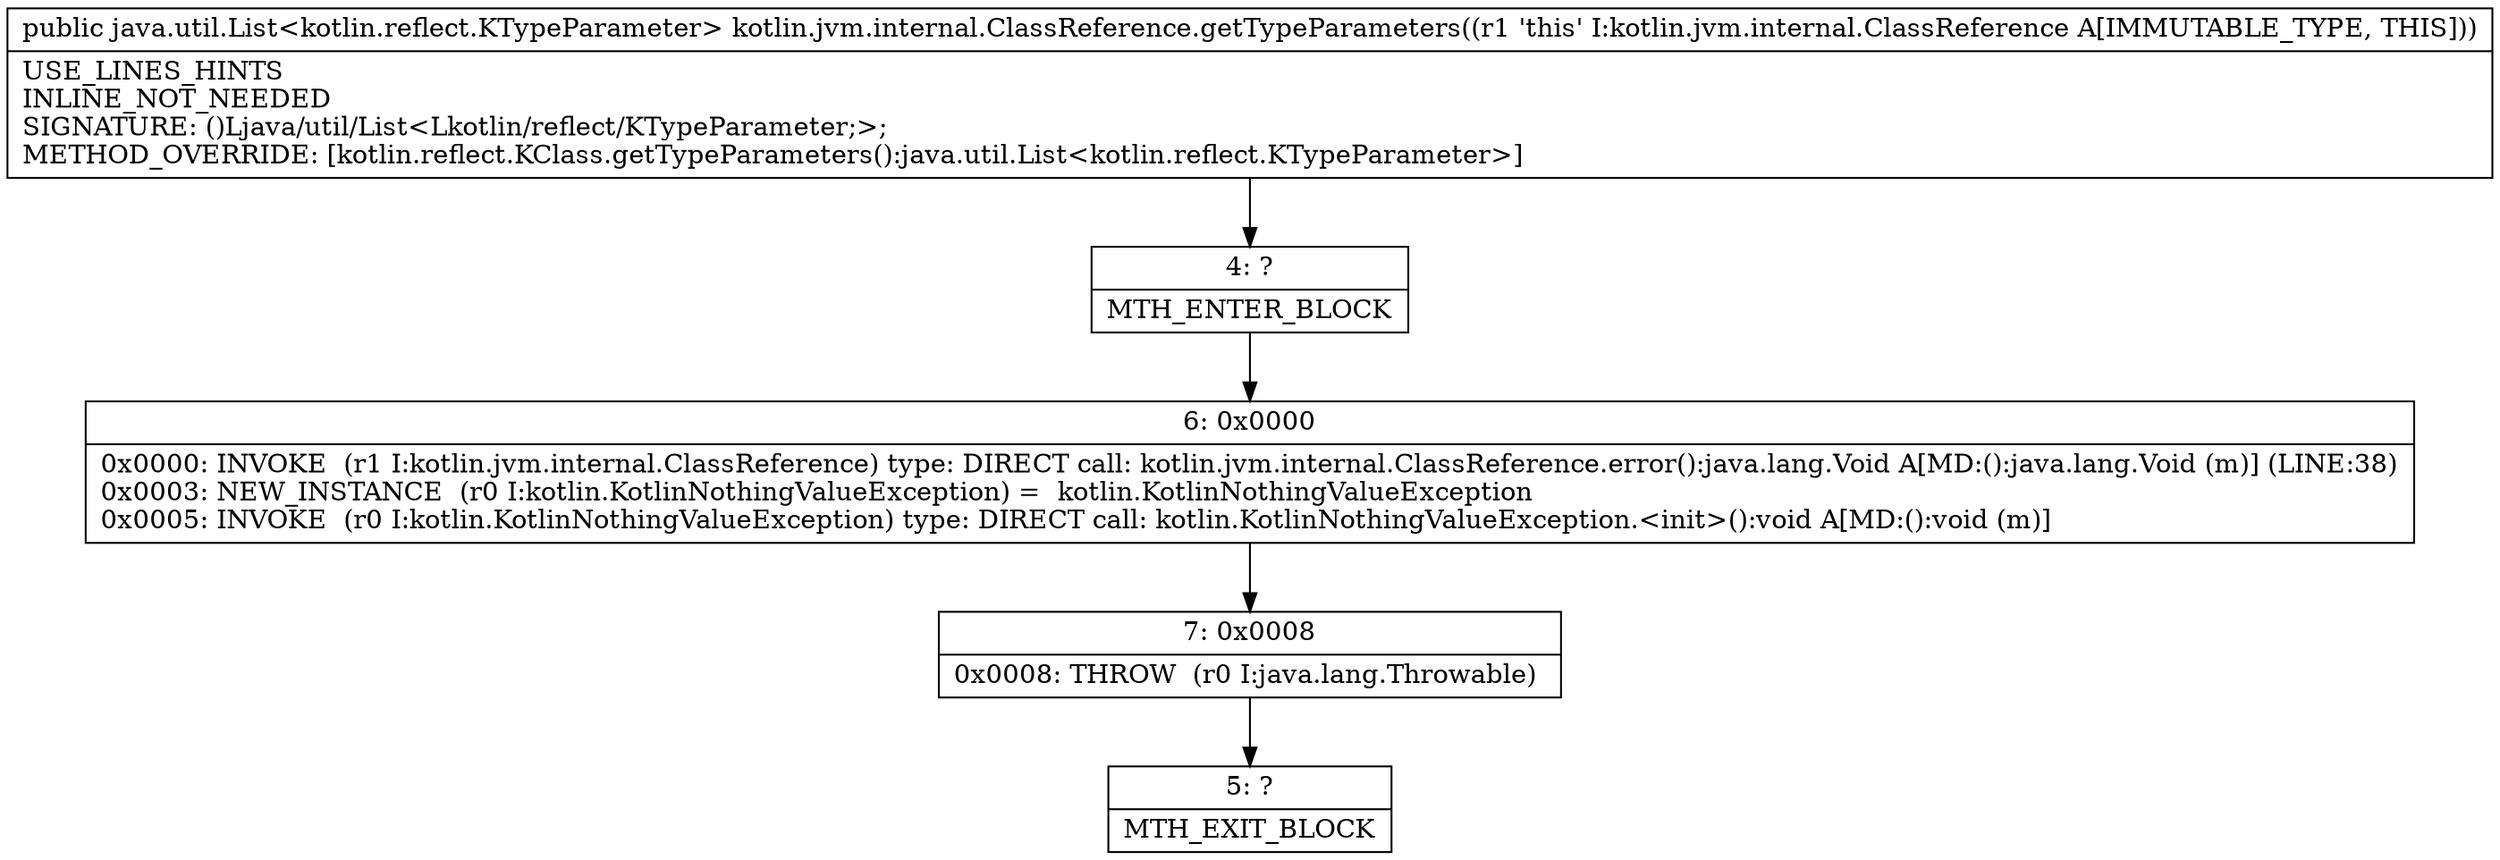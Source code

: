 digraph "CFG forkotlin.jvm.internal.ClassReference.getTypeParameters()Ljava\/util\/List;" {
Node_4 [shape=record,label="{4\:\ ?|MTH_ENTER_BLOCK\l}"];
Node_6 [shape=record,label="{6\:\ 0x0000|0x0000: INVOKE  (r1 I:kotlin.jvm.internal.ClassReference) type: DIRECT call: kotlin.jvm.internal.ClassReference.error():java.lang.Void A[MD:():java.lang.Void (m)] (LINE:38)\l0x0003: NEW_INSTANCE  (r0 I:kotlin.KotlinNothingValueException) =  kotlin.KotlinNothingValueException \l0x0005: INVOKE  (r0 I:kotlin.KotlinNothingValueException) type: DIRECT call: kotlin.KotlinNothingValueException.\<init\>():void A[MD:():void (m)]\l}"];
Node_7 [shape=record,label="{7\:\ 0x0008|0x0008: THROW  (r0 I:java.lang.Throwable) \l}"];
Node_5 [shape=record,label="{5\:\ ?|MTH_EXIT_BLOCK\l}"];
MethodNode[shape=record,label="{public java.util.List\<kotlin.reflect.KTypeParameter\> kotlin.jvm.internal.ClassReference.getTypeParameters((r1 'this' I:kotlin.jvm.internal.ClassReference A[IMMUTABLE_TYPE, THIS]))  | USE_LINES_HINTS\lINLINE_NOT_NEEDED\lSIGNATURE: ()Ljava\/util\/List\<Lkotlin\/reflect\/KTypeParameter;\>;\lMETHOD_OVERRIDE: [kotlin.reflect.KClass.getTypeParameters():java.util.List\<kotlin.reflect.KTypeParameter\>]\l}"];
MethodNode -> Node_4;Node_4 -> Node_6;
Node_6 -> Node_7;
Node_7 -> Node_5;
}

